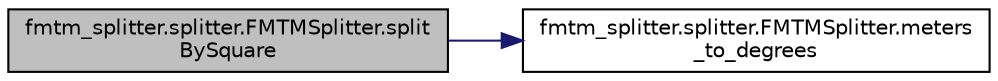 digraph "fmtm_splitter.splitter.FMTMSplitter.splitBySquare"
{
 // LATEX_PDF_SIZE
  edge [fontname="Helvetica",fontsize="10",labelfontname="Helvetica",labelfontsize="10"];
  node [fontname="Helvetica",fontsize="10",shape=record];
  rankdir="LR";
  Node1 [label="fmtm_splitter.splitter.FMTMSplitter.split\lBySquare",height=0.2,width=0.4,color="black", fillcolor="grey75", style="filled", fontcolor="black",tooltip=" "];
  Node1 -> Node2 [color="midnightblue",fontsize="10",style="solid",fontname="Helvetica"];
  Node2 [label="fmtm_splitter.splitter.FMTMSplitter.meters\l_to_degrees",height=0.2,width=0.4,color="black", fillcolor="white", style="filled",URL="$classfmtm__splitter_1_1splitter_1_1FMTMSplitter.html#aedcd7edd0ee0a618c853e56cecfc7fae",tooltip=" "];
}
